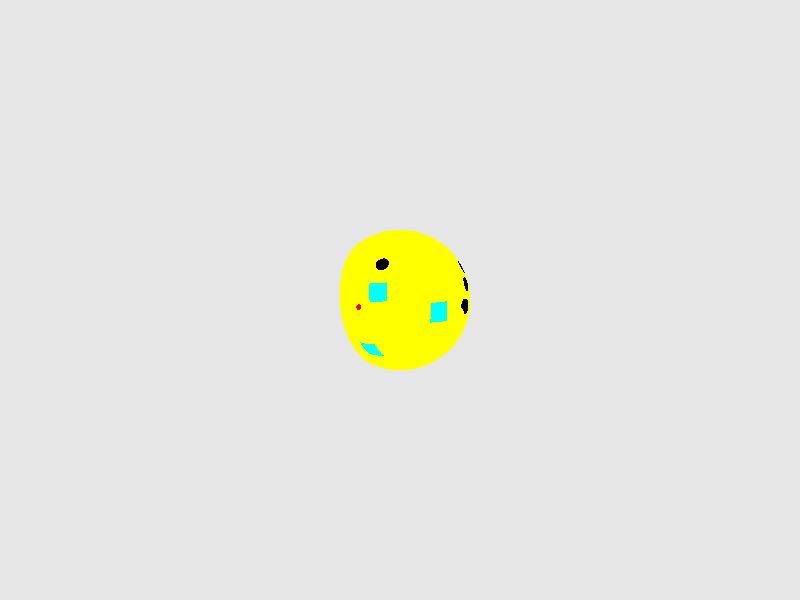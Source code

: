 
camera {
	location <-770,150,524>
	look_at <0,0,0>
	angle 20
	right x*image_width/image_height
	 }

light_source {
	<0,0,1000>
	rgb <1,1,1>
	shadowless
	}
light_source {
	<0,-1000,0>
	rgb <1,1,1>
	shadowless
	}
light_source {
	<-1000,0,0>
	rgb <1,1,1>
	shadowless
	}


background {
	color rgb <1,	1,	1>	}

difference {
	intersection {
	intersection {
	difference {
	sphere {
	<0,0,0>,
	29.2
	pigment { color rgbt <1,1,0,0.8> }
	}

	sphere {
	<0,0,0>,
	26.2
	pigment { color rgbt <1,1,0,0.8> }
	}

	}

	sphere {
	<24.0276,0,13.7827>,
	36
	pigment { color rgbt <1,1,0,0.8> }
	}

	}

	box {
	<-29.2,-29.2,-29.2>,<29.2,29.2,13.0364>
	pigment { color rgbt <1,1,0,0.8> }
	}

	box {
	<-36,-36,-36>,<36,36,20.8086>
	 rotate <0,90.0002,0>
	 rotate <0,0,150>
	 translate <24.0276,0,13.7827>
	pigment { color rgbt <1,1,0,0.8> }
	}

	box {
	<-36,-36,-36>,<36,36,20.8086>
	 rotate <0,90.0002,0>
	 rotate <0,0,-150>
	 translate <24.0276,0,13.7827>
	pigment { color rgbt <1,1,0,0.8> }
	}

	box {
	<-36,-36,-36>,<36,36,19.5868>
	 rotate <0,164.839,0>
	 rotate <0,0,180>
	 translate <24.0276,0,13.7827>
	pigment { color rgbt <1,1,0,0.8> }
	}

	}

	box {
	<-4.06,-4.06,-4.06>,<4.06,4.06,4.06>
	 rotate <0,103.186,0>
	 rotate <0,0,-1.34774>
	 translate <25.5022,-0.599988,-5.97647>
	pigment { color rgbt <1,1,0,0.8> }
	}

	box {
	<-4.06,-4.06,-4.06>,<4.06,4.06,4.06>
	 rotate <0,127.862,0>
	 rotate <0,0,-102.89>
	 translate <-4.61425,-20.1633,-16.0807>
	pigment { color rgbt <1,1,0,0.8> }
	}

	box {
	<-4.06,-4.06,-4.06>,<4.06,4.06,4.06>
	 rotate <0,75.8157,0>
	 rotate <0,0,-61.6765>
	 translate <12.0516,-22.3603,6.4201>
	pigment { color rgbt <1,1,0,0.8> }
	}

	cylinder {
	<2.06411,3.37825,-0.571722>,<15.068,24.6612,-4.17356>,2.99
	pigment { color rgbt <0,0,0,0.5> }
	}

	cylinder {
	<1.21701,-3.60138,-1.24458>,<8.88413,-26.29,-9.08544>,2.99
	pigment { color rgbt <0,0,0,0.5> }
	}

	cylinder {
	<3.43387,1.82299,-0.940864>,<25.0673,13.3078,-6.86832>,2.99
	pigment { color rgbt <0,0,0,0.5> }
	}

	}

difference {
	intersection {
	intersection {
	difference {
	sphere {
	<0,0,0>,
	29.2
	pigment { color rgbt <1,1,0,0.8> }
	}

	sphere {
	<0,0,0>,
	26.2
	pigment { color rgbt <1,1,0,0.8> }
	}

	}

	sphere {
	<-12.0138,20.8085,13.7827>,
	36
	pigment { color rgbt <1,1,0,0.8> }
	}

	}

	box {
	<-29.2,-29.2,-29.2>,<29.2,29.2,13.0364>
	pigment { color rgbt <1,1,0,0.8> }
	}

	box {
	<-36,-36,-36>,<36,36,20.8086>
	 rotate <0,90.0002,0>
	 rotate <0,0,-30>
	 translate <-12.0138,20.8085,13.7827>
	pigment { color rgbt <1,1,0,0.8> }
	}

	box {
	<-36,-36,-36>,<36,36,20.8086>
	 rotate <0,90.0002,0>
	 rotate <0,0,-90.0002>
	 translate <-12.0138,20.8085,13.7827>
	pigment { color rgbt <1,1,0,0.8> }
	}

	box {
	<-36,-36,-36>,<36,36,25.14>
	 rotate <0,138.764,0>
	 rotate <0,0,-38.8911>
	 translate <-12.0138,20.8085,13.7827>
	pigment { color rgbt <1,1,0,0.8> }
	}

	}

	box {
	<-4.06,-4.06,-4.06>,<4.06,4.06,4.06>
	 rotate <0,103.186,0>
	 rotate <0,0,-1.34774>
	 translate <25.5022,-0.599988,-5.97647>
	pigment { color rgbt <1,1,0,0.8> }
	}

	box {
	<-4.06,-4.06,-4.06>,<4.06,4.06,4.06>
	 rotate <0,89.0348,0>
	 rotate <0,0,-177.937>
	 translate <-26.1793,-0.942829,0.441321>
	pigment { color rgbt <1,1,0,0.8> }
	}

	box {
	<-4.06,-4.06,-4.06>,<4.06,4.06,4.06>
	 rotate <0,75.8157,0>
	 rotate <0,0,-61.6765>
	 translate <12.0516,-22.3603,6.4201>
	pigment { color rgbt <1,1,0,0.8> }
	}

	cylinder {
	<-3.27023,-0.142546,-2.29898>,<-23.8727,-1.04059,-16.7825>,2.99
	pigment { color rgbt <0,0,0,0.5> }
	}

	cylinder {
	<-2.09603,1.96014,-2.78649>,<-15.301,14.309,-20.3414>,2.99
	pigment { color rgbt <0,0,0,0.5> }
	}

	cylinder {
	<2.06411,3.37825,-0.571722>,<15.068,24.6612,-4.17356>,2.99
	pigment { color rgbt <0,0,0,0.5> }
	}

	cylinder {
	<-2.87901,1.07383,-2.56089>,<-21.0168,7.83896,-18.6945>,2.99
	pigment { color rgbt <0,0,0,0.5> }
	}

	}

difference {
	intersection {
	intersection {
	difference {
	sphere {
	<0,0,0>,
	29.2
	pigment { color rgbt <1,1,0,0.8> }
	}

	sphere {
	<0,0,0>,
	26.2
	pigment { color rgbt <1,1,0,0.8> }
	}

	}

	sphere {
	<-12.0138,-20.8085,13.7827>,
	36
	pigment { color rgbt <1,1,0,0.8> }
	}

	}

	box {
	<-29.2,-29.2,-29.2>,<29.2,29.2,13.0364>
	pigment { color rgbt <1,1,0,0.8> }
	}

	box {
	<-36,-36,-36>,<36,36,20.8086>
	 rotate <0,90.0002,0>
	 rotate <0,0,30>
	 translate <-12.0138,-20.8085,13.7827>
	pigment { color rgbt <1,1,0,0.8> }
	}

	box {
	<-36,-36,-36>,<36,36,20.8086>
	 rotate <0,90.0002,0>
	 rotate <0,0,90.0002>
	 translate <-12.0138,-20.8085,13.7827>
	pigment { color rgbt <1,1,0,0.8> }
	}

	box {
	<-36,-36,-36>,<36,36,25.14>
	 rotate <0,138.764,0>
	 rotate <0,0,38.8911>
	 translate <-12.0138,-20.8085,13.7827>
	pigment { color rgbt <1,1,0,0.8> }
	}

	}

	box {
	<-4.06,-4.06,-4.06>,<4.06,4.06,4.06>
	 rotate <0,103.186,0>
	 rotate <0,0,-1.34774>
	 translate <25.5022,-0.599988,-5.97647>
	pigment { color rgbt <1,1,0,0.8> }
	}

	box {
	<-4.06,-4.06,-4.06>,<4.06,4.06,4.06>
	 rotate <0,127.862,0>
	 rotate <0,0,-102.89>
	 translate <-4.61425,-20.1633,-16.0807>
	pigment { color rgbt <1,1,0,0.8> }
	}

	box {
	<-4.06,-4.06,-4.06>,<4.06,4.06,4.06>
	 rotate <0,89.0348,0>
	 rotate <0,0,-177.937>
	 translate <-26.1793,-0.942829,0.441321>
	pigment { color rgbt <1,1,0,0.8> }
	}

	box {
	<-4.06,-4.06,-4.06>,<4.06,4.06,4.06>
	 rotate <0,75.8157,0>
	 rotate <0,0,-61.6765>
	 translate <12.0516,-22.3603,6.4201>
	pigment { color rgbt <1,1,0,0.8> }
	}

	cylinder {
	<-3.27023,-0.142546,-2.29898>,<-23.8727,-1.04059,-16.7825>,2.99
	pigment { color rgbt <0,0,0,0.5> }
	}

	cylinder {
	<1.21701,-3.60138,-1.24458>,<8.88413,-26.29,-9.08544>,2.99
	pigment { color rgbt <0,0,0,0.5> }
	}

	cylinder {
	<-2.09968,-2.27186,-2.53574>,<-15.3277,-16.5846,-18.5109>,2.99
	pigment { color rgbt <0,0,0,0.5> }
	}

	}

difference {
	intersection {
	intersection {
	difference {
	sphere {
	<0,0,0>,
	29.2
	pigment { color rgbt <1,1,0,0.8> }
	}

	sphere {
	<0,0,0>,
	26.2
	pigment { color rgbt <1,1,0,0.8> }
	}

	}

	sphere {
	<13.7827,0,-24.0276>,
	36
	pigment { color rgbt <1,1,0,0.8> }
	}

	}

	box {
	<-29.2,-29.2,-29.2>,<29.2,29.2,13.0364>
	pigment { color rgbt <1,1,0,0.8> }
	}

	box {
	<-36,-36,-36>,<36,36,19.5868>
	 rotate <0,15.1606,0>
	 rotate <0,0,0>
	 translate <13.7827,0,-24.0276>
	pigment { color rgbt <1,1,0,0.8> }
	}

	box {
	<-36,-36,-36>,<36,36,25.14>
	 rotate <0,41.2365,0>
	 rotate <0,0,141.109>
	 translate <13.7827,0,-24.0276>
	pigment { color rgbt <1,1,0,0.8> }
	}

	box {
	<-36,-36,-36>,<36,36,25.14>
	 rotate <0,41.2365,0>
	 rotate <0,0,-141.109>
	 translate <13.7827,0,-24.0276>
	pigment { color rgbt <1,1,0,0.8> }
	}

	}

	box {
	<-4.06,-4.06,-4.06>,<4.06,4.06,4.06>
	 rotate <0,103.186,0>
	 rotate <0,0,-1.34774>
	 translate <25.5022,-0.599988,-5.97647>
	pigment { color rgbt <1,1,0,0.8> }
	}

	box {
	<-4.06,-4.06,-4.06>,<4.06,4.06,4.06>
	 rotate <0,127.862,0>
	 rotate <0,0,-102.89>
	 translate <-4.61425,-20.1633,-16.0807>
	pigment { color rgbt <1,1,0,0.8> }
	}

	box {
	<-4.06,-4.06,-4.06>,<4.06,4.06,4.06>
	 rotate <0,89.0348,0>
	 rotate <0,0,-177.937>
	 translate <-26.1793,-0.942829,0.441321>
	pigment { color rgbt <1,1,0,0.8> }
	}

	box {
	<-4.06,-4.06,-4.06>,<4.06,4.06,4.06>
	 rotate <0,75.8157,0>
	 rotate <0,0,-61.6765>
	 translate <12.0516,-22.3603,6.4201>
	pigment { color rgbt <1,1,0,0.8> }
	}

	cylinder {
	<-3.27023,-0.142546,-2.29898>,<-23.8727,-1.04059,-16.7825>,2.99
	pigment { color rgbt <0,0,0,0.5> }
	}

	cylinder {
	<-2.09603,1.96014,-2.78649>,<-15.301,14.309,-20.3414>,2.99
	pigment { color rgbt <0,0,0,0.5> }
	}

	cylinder {
	<2.06411,3.37825,-0.571722>,<15.068,24.6612,-4.17356>,2.99
	pigment { color rgbt <0,0,0,0.5> }
	}

	cylinder {
	<1.21701,-3.60138,-1.24458>,<8.88413,-26.29,-9.08544>,2.99
	pigment { color rgbt <0,0,0,0.5> }
	}

	cylinder {
	<3.43387,1.82299,-0.940864>,<25.0673,13.3078,-6.86832>,2.99
	pigment { color rgbt <0,0,0,0.5> }
	}

	cylinder {
	<-2.87901,1.07383,-2.56089>,<-21.0168,7.83896,-18.6945>,2.99
	pigment { color rgbt <0,0,0,0.5> }
	}

	cylinder {
	<-2.09968,-2.27186,-2.53574>,<-15.3277,-16.5846,-18.5109>,2.99
	pigment { color rgbt <0,0,0,0.5> }
	}

	}

intersection {
	intersection {
	difference {
	sphere {
	<0,0,0>,
	29.2
	pigment { color rgbt <0,1,1,0.8> }
	}

	sphere {
	<0,0,0>,
	26.2
	pigment { color rgbt <0,1,1,0.8> }
	}

	}

	box {
	<-29.2,-29.2,-29.2>,<29.2,29.2,13.0364>
	pigment { color rgbt <1,1,0,0.8> }
	}

	}

	box {
	<-4.06,-4.06,-4.06>,<4.06,4.06,4.06>
	 rotate <0,103.186,0>
	 rotate <0,0,-1.34774>
	 translate <25.5022,-0.599988,-5.97647>
	pigment { color rgbt <0,1,1,0.8> }
	}

	}

intersection {
	intersection {
	difference {
	sphere {
	<0,0,0>,
	29.2
	pigment { color rgbt <0,1,1,0.8> }
	}

	sphere {
	<0,0,0>,
	26.2
	pigment { color rgbt <0,1,1,0.8> }
	}

	}

	box {
	<-29.2,-29.2,-29.2>,<29.2,29.2,13.0364>
	pigment { color rgbt <1,1,0,0.8> }
	}

	}

	box {
	<-4.06,-4.06,-4.06>,<4.06,4.06,4.06>
	 rotate <0,127.862,0>
	 rotate <0,0,-102.89>
	 translate <-4.61425,-20.1633,-16.0807>
	pigment { color rgbt <0,1,1,0.8> }
	}

	}

intersection {
	intersection {
	difference {
	sphere {
	<0,0,0>,
	29.2
	pigment { color rgbt <0,1,1,0.8> }
	}

	sphere {
	<0,0,0>,
	26.2
	pigment { color rgbt <0,1,1,0.8> }
	}

	}

	box {
	<-29.2,-29.2,-29.2>,<29.2,29.2,13.0364>
	pigment { color rgbt <1,1,0,0.8> }
	}

	}

	box {
	<-4.06,-4.06,-4.06>,<4.06,4.06,4.06>
	 rotate <0,89.0348,0>
	 rotate <0,0,-177.937>
	 translate <-26.1793,-0.942829,0.441321>
	pigment { color rgbt <0,1,1,0.8> }
	}

	}

intersection {
	intersection {
	difference {
	sphere {
	<0,0,0>,
	29.2
	pigment { color rgbt <0,1,1,0.8> }
	}

	sphere {
	<0,0,0>,
	26.2
	pigment { color rgbt <0,1,1,0.8> }
	}

	}

	box {
	<-29.2,-29.2,-29.2>,<29.2,29.2,13.0364>
	pigment { color rgbt <1,1,0,0.8> }
	}

	}

	box {
	<-4.06,-4.06,-4.06>,<4.06,4.06,4.06>
	 rotate <0,75.8157,0>
	 rotate <0,0,-61.6765>
	 translate <12.0516,-22.3603,6.4201>
	pigment { color rgbt <0,1,1,0.8> }
	}

	}

intersection {
	difference {
	sphere {
	<0,0,0>,
	29.2
	pigment { color rgbt <0,0,0,0.5> }
	}

	sphere {
	<0,0,0>,
	26.2
	pigment { color rgbt <0,0,0,0.5> }
	}

	}

	cylinder {
	<-20.6024,-0.898041,-14.4836>,<-23.8727,-1.04059,-16.7825>,2.99
	pigment { color rgbt <0,0,0,0.5> }
	}

	}

intersection {
	difference {
	sphere {
	<0,0,0>,
	29.2
	pigment { color rgbt <0,0,0,0.5> }
	}

	sphere {
	<0,0,0>,
	26.2
	pigment { color rgbt <0,0,0,0.5> }
	}

	}

	cylinder {
	<-13.205,12.3489,-17.5549>,<-15.301,14.309,-20.3414>,2.99
	pigment { color rgbt <0,0,0,0.5> }
	}

	}

intersection {
	difference {
	sphere {
	<0,0,0>,
	29.2
	pigment { color rgbt <0,0,0,0.5> }
	}

	sphere {
	<0,0,0>,
	26.2
	pigment { color rgbt <0,0,0,0.5> }
	}

	}

	cylinder {
	<13.0039,21.2829,-3.60184>,<15.068,24.6612,-4.17356>,2.99
	pigment { color rgbt <0,0,0,0.5> }
	}

	}

intersection {
	difference {
	sphere {
	<0,0,0>,
	29.2
	pigment { color rgbt <0,0,0,0.5> }
	}

	sphere {
	<0,0,0>,
	26.2
	pigment { color rgbt <0,0,0,0.5> }
	}

	}

	cylinder {
	<7.66713,-22.6887,-7.84085>,<8.88413,-26.29,-9.08544>,2.99
	pigment { color rgbt <0,0,0,0.5> }
	}

	}

intersection {
	difference {
	sphere {
	<0,0,0>,
	29.2
	pigment { color rgbt <0,0,0,0.5> }
	}

	sphere {
	<0,0,0>,
	26.2
	pigment { color rgbt <0,0,0,0.5> }
	}

	}

	cylinder {
	<21.6334,11.4849,-5.92745>,<25.0673,13.3078,-6.86832>,2.99
	pigment { color rgbt <0,0,0,0.5> }
	}

	}

intersection {
	difference {
	sphere {
	<0,0,0>,
	29.2
	pigment { color rgbt <0,0,0,0.5> }
	}

	sphere {
	<0,0,0>,
	26.2
	pigment { color rgbt <0,0,0,0.5> }
	}

	}

	cylinder {
	<-18.1377,6.76513,-16.1336>,<-21.0168,7.83896,-18.6945>,2.99
	pigment { color rgbt <0,0,0,0.5> }
	}

	}

intersection {
	difference {
	sphere {
	<0,0,0>,
	29.2
	pigment { color rgbt <0,0,0,0.5> }
	}

	sphere {
	<0,0,0>,
	26.2
	pigment { color rgbt <0,0,0,0.5> }
	}

	}

	cylinder {
	<-13.228,-14.3127,-15.9752>,<-15.3277,-16.5846,-18.5109>,2.99
	pigment { color rgbt <0,0,0,0.5> }
	}

	}

  background { color rgb <0.9, 0.9, 0.9> }
sphere {
	<25.1344,-6.08962,4.19749>,
	1.25
	pigment { color rgbt <1,0,0,0.651441> }
	}

